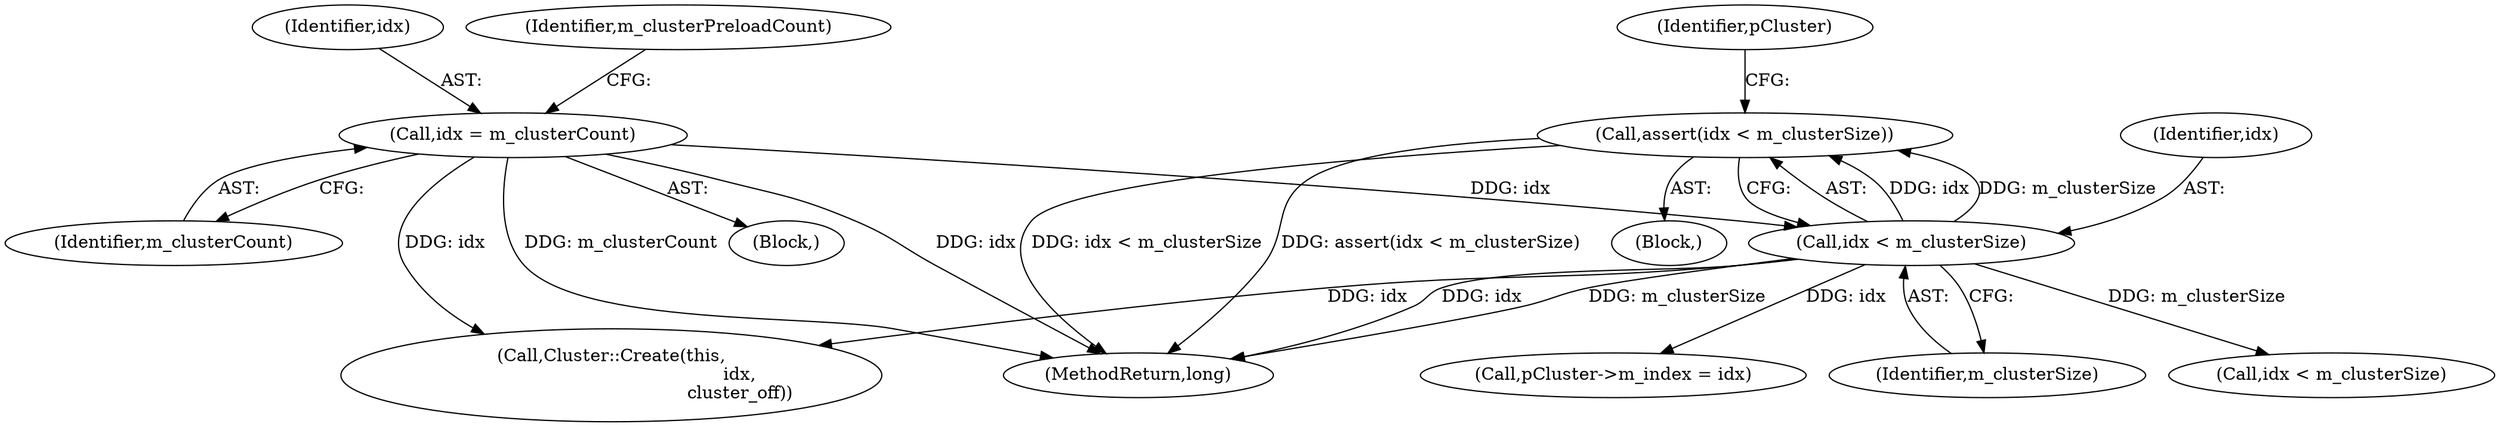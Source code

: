 digraph "1_Android_04839626ed859623901ebd3a5fd483982186b59d_26@API" {
"1000544" [label="(Call,assert(idx < m_clusterSize))"];
"1000545" [label="(Call,idx < m_clusterSize)"];
"1000536" [label="(Call,idx = m_clusterCount)"];
"1000677" [label="(Call,Cluster::Create(this,\n                                              idx,\n                                              cluster_off))"];
"1000546" [label="(Identifier,idx)"];
"1000544" [label="(Call,assert(idx < m_clusterSize))"];
"1000538" [label="(Identifier,m_clusterCount)"];
"1000171" [label="(Block,)"];
"1000536" [label="(Call,idx = m_clusterCount)"];
"1000543" [label="(Block,)"];
"1000545" [label="(Call,idx < m_clusterSize)"];
"1000547" [label="(Identifier,m_clusterSize)"];
"1000541" [label="(Identifier,m_clusterPreloadCount)"];
"1000537" [label="(Identifier,idx)"];
"1000688" [label="(Call,idx < m_clusterSize)"];
"1000549" [label="(Identifier,pCluster)"];
"1001022" [label="(MethodReturn,long)"];
"1000606" [label="(Call,pCluster->m_index = idx)"];
"1000544" -> "1000543"  [label="AST: "];
"1000544" -> "1000545"  [label="CFG: "];
"1000545" -> "1000544"  [label="AST: "];
"1000549" -> "1000544"  [label="CFG: "];
"1000544" -> "1001022"  [label="DDG: idx < m_clusterSize"];
"1000544" -> "1001022"  [label="DDG: assert(idx < m_clusterSize)"];
"1000545" -> "1000544"  [label="DDG: idx"];
"1000545" -> "1000544"  [label="DDG: m_clusterSize"];
"1000545" -> "1000547"  [label="CFG: "];
"1000546" -> "1000545"  [label="AST: "];
"1000547" -> "1000545"  [label="AST: "];
"1000545" -> "1001022"  [label="DDG: idx"];
"1000545" -> "1001022"  [label="DDG: m_clusterSize"];
"1000536" -> "1000545"  [label="DDG: idx"];
"1000545" -> "1000606"  [label="DDG: idx"];
"1000545" -> "1000677"  [label="DDG: idx"];
"1000545" -> "1000688"  [label="DDG: m_clusterSize"];
"1000536" -> "1000171"  [label="AST: "];
"1000536" -> "1000538"  [label="CFG: "];
"1000537" -> "1000536"  [label="AST: "];
"1000538" -> "1000536"  [label="AST: "];
"1000541" -> "1000536"  [label="CFG: "];
"1000536" -> "1001022"  [label="DDG: m_clusterCount"];
"1000536" -> "1001022"  [label="DDG: idx"];
"1000536" -> "1000677"  [label="DDG: idx"];
}
